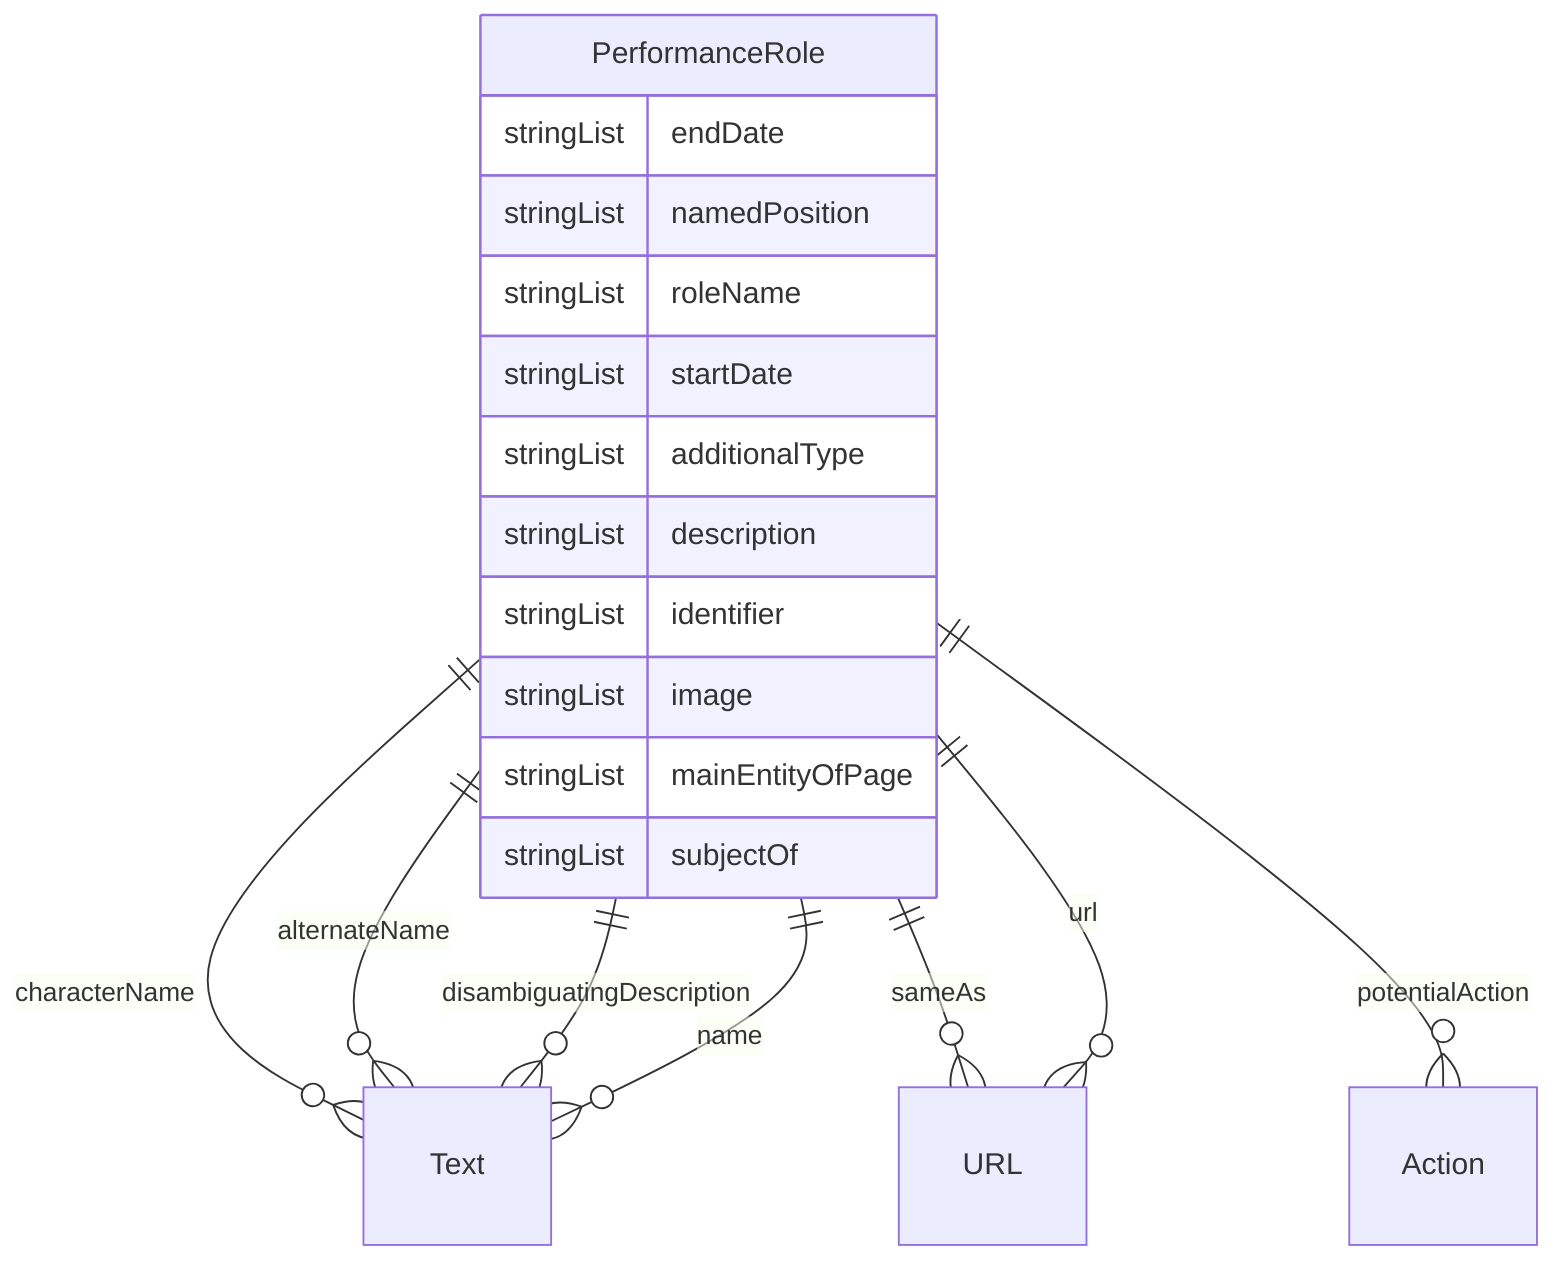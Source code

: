 erDiagram
PerformanceRole {
    stringList endDate  
    stringList namedPosition  
    stringList roleName  
    stringList startDate  
    stringList additionalType  
    stringList description  
    stringList identifier  
    stringList image  
    stringList mainEntityOfPage  
    stringList subjectOf  
}

PerformanceRole ||--}o Text : "characterName"
PerformanceRole ||--}o Text : "alternateName"
PerformanceRole ||--}o Text : "disambiguatingDescription"
PerformanceRole ||--}o Text : "name"
PerformanceRole ||--}o URL : "sameAs"
PerformanceRole ||--}o Action : "potentialAction"
PerformanceRole ||--}o URL : "url"